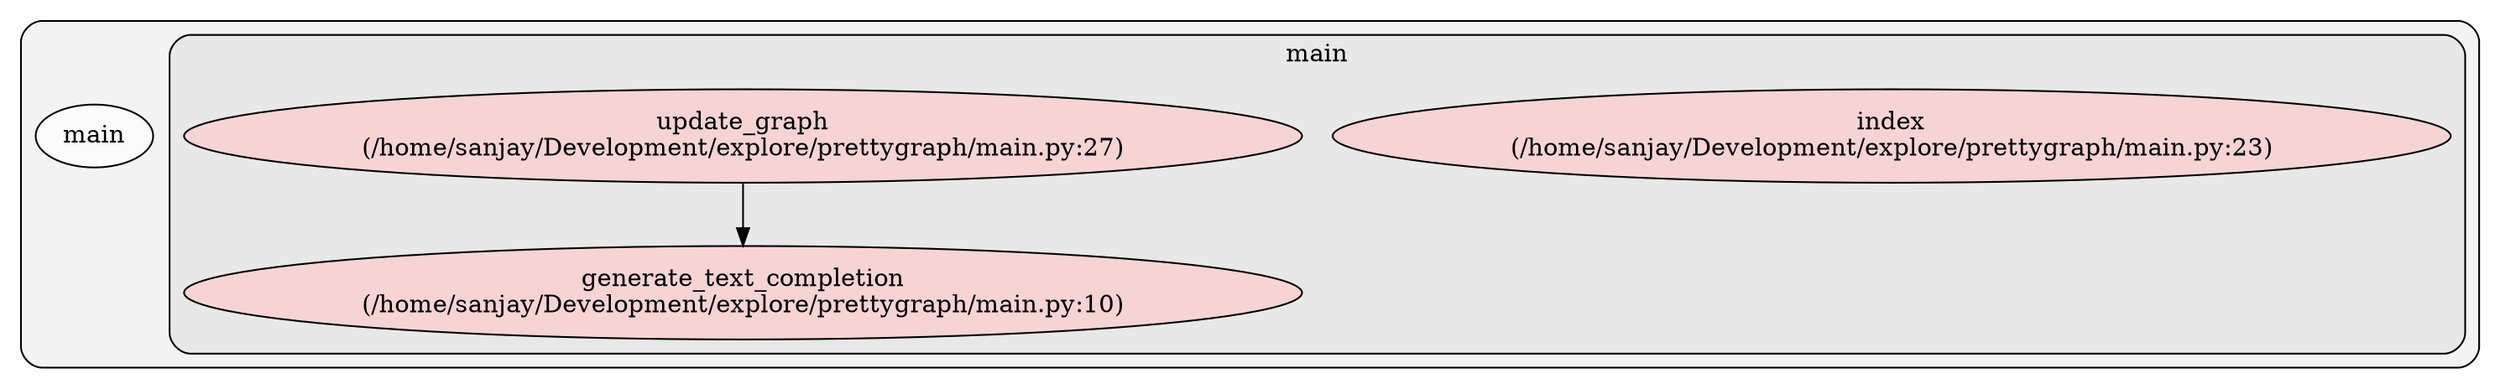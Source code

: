 digraph G {
    graph [rankdir=TB, clusterrank="local"];
    subgraph cluster_G {

        graph [style="filled,rounded", fillcolor="#80808018", label=""];
        main [label="main", style="filled", fillcolor="#ffffffb2", fontcolor="#000000", group="0"];
        subgraph cluster_main {

            graph [style="filled,rounded", fillcolor="#80808018", label="main"];
            main__generate_text_completion [label="generate_text_completion\n(/home/sanjay/Development/explore/prettygraph/main.py:10)", style="filled", fillcolor="#feccccb2", fontcolor="#000000", group="0"];
            main__index [label="index\n(/home/sanjay/Development/explore/prettygraph/main.py:23)", style="filled", fillcolor="#feccccb2", fontcolor="#000000", group="0"];
            main__update_graphX [label="update_graph\n(/home/sanjay/Development/explore/prettygraph/main.py:27)", style="filled", fillcolor="#feccccb2", fontcolor="#000000", group="0"];
        }
    }
        main__update_graphX -> main__generate_text_completion [style="solid",  color="#000000"];
    }
